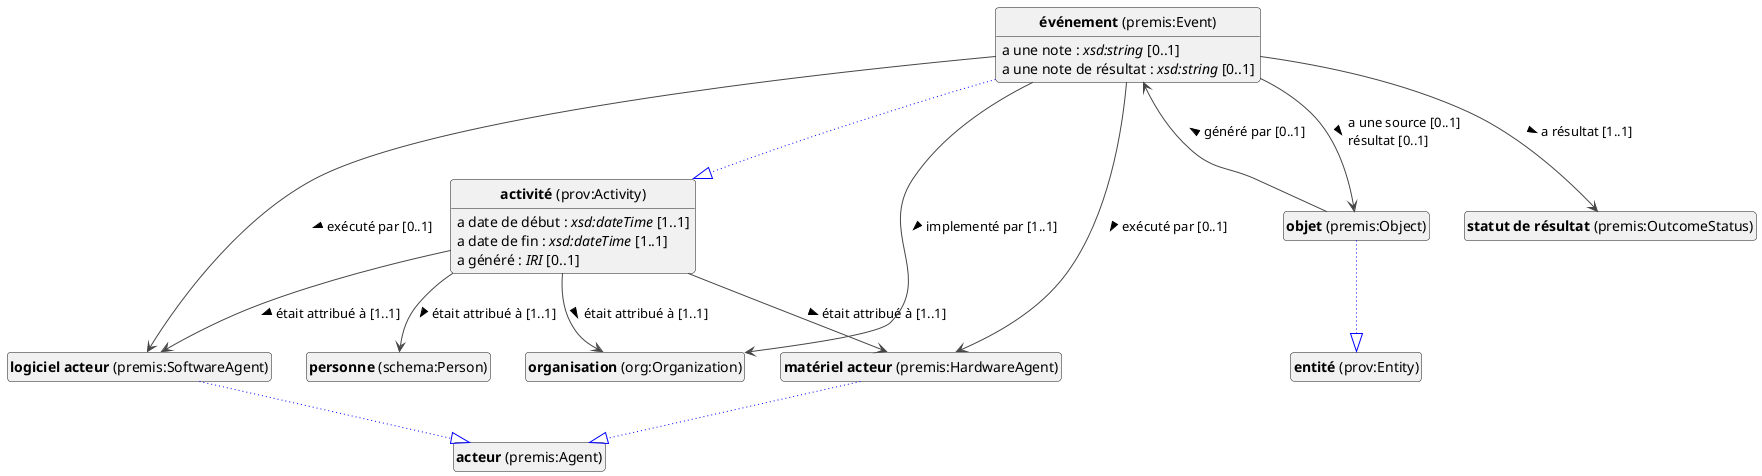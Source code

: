 @startuml
!theme vibrant
skinparam classFontSize 14
!define LIGHTORANGE
skinparam componentStyle uml2
skinparam wrapMessageWidth 1000
skinparam wrapWidth 1000
' skinparam ArrowColor #Maroon
' Remove shadows
skinparam shadowing false
'skinparam linetype polyline
skinparam ArrowMessageAlignment left
top to bottom direction


class "<b>activité</b> (prov:Activity)" as prov_Activity [[#prov%3AActivity]]
class "<b>logiciel acteur</b> (premis:SoftwareAgent)" as premis_SoftwareAgent [[#premis%3ASoftwareAgent]]
class "<b>acteur</b> (premis:Agent)" as premis_Agent [[#premis%3AAgent]]
class "<b>matériel acteur</b> (premis:HardwareAgent)" as premis_HardwareAgent [[#premis%3AHardwareAgent]]
class "<b>acteur</b> (premis:Agent)" as premis_Agent [[#premis%3AAgent]]
class "<b>objet</b> (premis:Object)" as premis_Object [[#premis%3AObject]]
class "<b>entité</b> (prov:Entity)" as prov_Entity [[#prov%3AEntity]]
class "<b>organisation</b> (org:Organization)" as org_Organization [[../../organization/fr#org%3AOrganization]]
class "<b>personne</b> (schema:Person)" as schema_Person [[../../organization/fr#schema%3APerson]]
class "<b>statut de résultat</b> (premis:OutcomeStatus)" as premis_OutcomeStatus [[#premis%3AOutcomeStatus]]
class "<b>événement</b> (premis:Event)" as premis_Event [[#premis%3AEvent]]
class "<b>activité</b> (prov:Activity)" as prov_Activity [[#prov%3AActivity]]


prov_Activity : a date de début : <i>xsd:dateTime</i> [1..1]
prov_Activity : a date de fin : <i>xsd:dateTime</i> [1..1]
prov_Activity : a généré : <i>IRI</i> [0..1]

prov_Activity --> org_Organization :était attribué à [1..1]  > 
prov_Activity --> premis_HardwareAgent :était attribué à [1..1]  > 
prov_Activity --> premis_SoftwareAgent :était attribué à [1..1]  > 
prov_Activity --> schema_Person :était attribué à [1..1]  > 


premis_SoftwareAgent --|> premis_Agent #blue;line.dotted;text:blue


premis_HardwareAgent --|> premis_Agent #blue;line.dotted;text:blue


premis_Object --|> prov_Entity #blue;line.dotted;text:blue

premis_Object --> premis_Event :généré par [0..1]  > 







premis_Event --|> prov_Activity #blue;line.dotted;text:blue

premis_Event : a une note : <i>xsd:string</i> [0..1]
premis_Event : a une note de résultat : <i>xsd:string</i> [0..1]
premis_Event --> org_Organization :implementé par [1..1]  > 
premis_Event --> premis_HardwareAgent :exécuté par [0..1]  > 
premis_Event --> premis_Object :a une source [0..1]  \lrésultat [0..1]  > 
premis_Event --> premis_OutcomeStatus :a résultat [1..1]  > 
premis_Event --> premis_SoftwareAgent :exécuté par [0..1]  > 



hide circle
hide methods
hide empty members
@enduml


